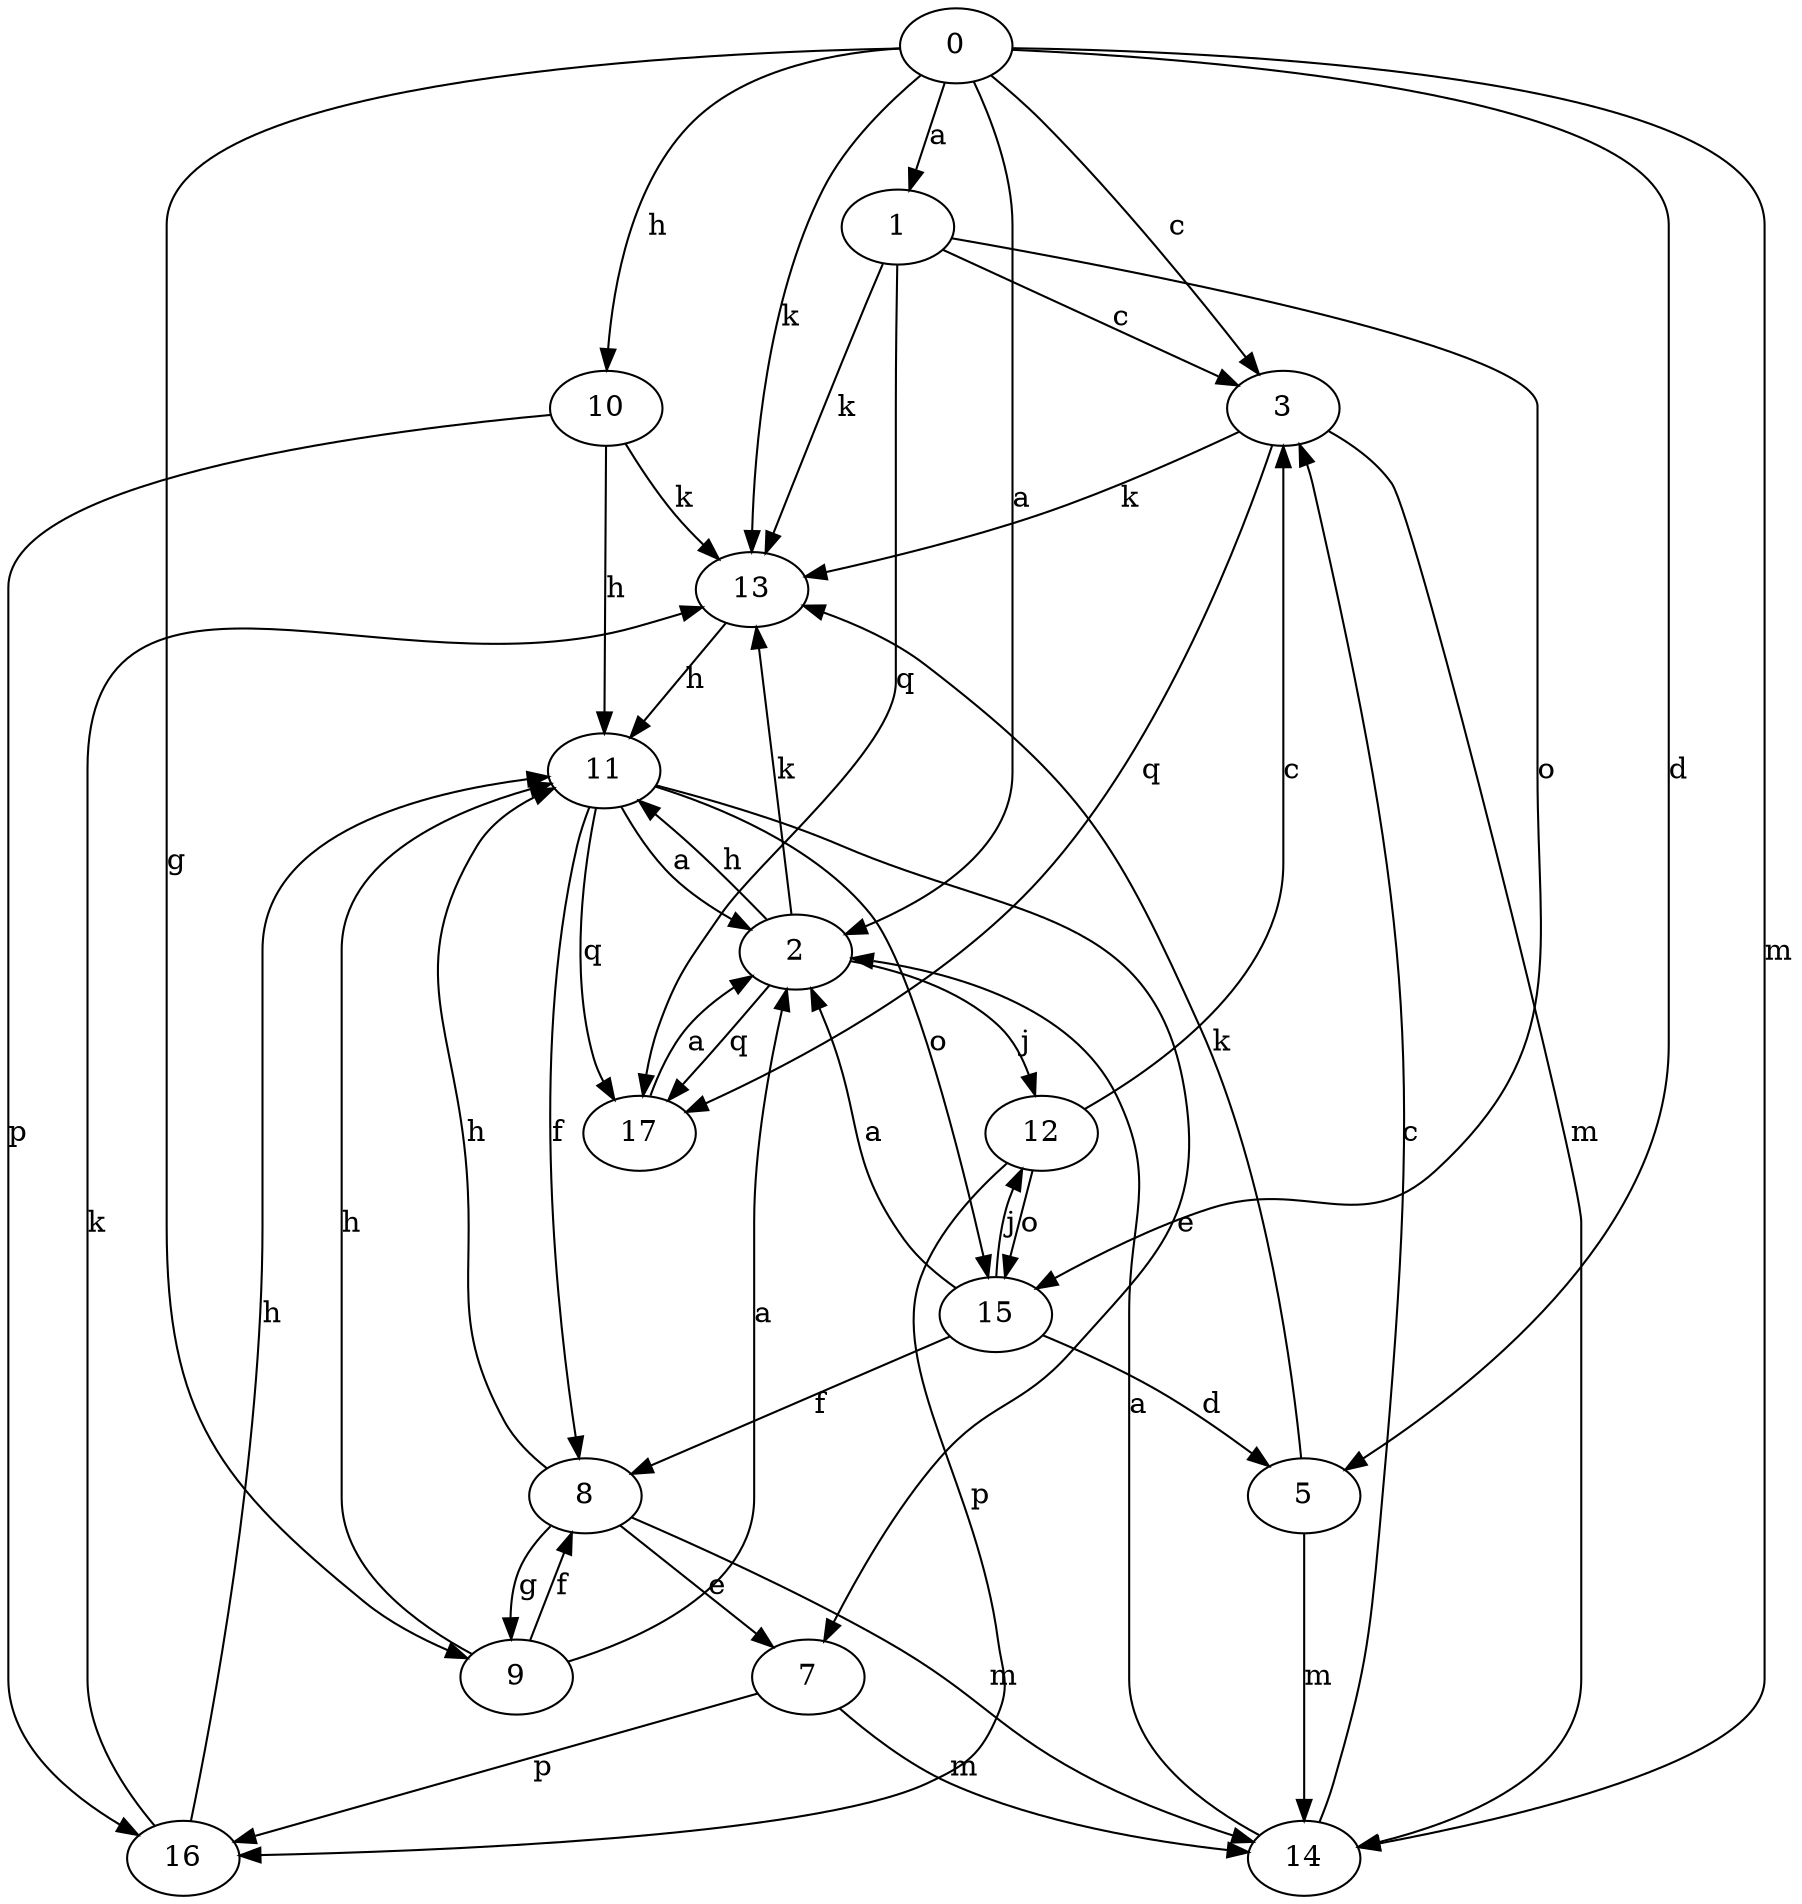strict digraph  {
1;
0;
2;
3;
5;
7;
8;
9;
10;
11;
12;
13;
14;
15;
16;
17;
1 -> 3  [label=c];
1 -> 13  [label=k];
1 -> 15  [label=o];
1 -> 17  [label=q];
0 -> 1  [label=a];
0 -> 2  [label=a];
0 -> 3  [label=c];
0 -> 5  [label=d];
0 -> 9  [label=g];
0 -> 10  [label=h];
0 -> 13  [label=k];
0 -> 14  [label=m];
2 -> 11  [label=h];
2 -> 12  [label=j];
2 -> 13  [label=k];
2 -> 17  [label=q];
3 -> 13  [label=k];
3 -> 14  [label=m];
3 -> 17  [label=q];
5 -> 13  [label=k];
5 -> 14  [label=m];
7 -> 14  [label=m];
7 -> 16  [label=p];
8 -> 7  [label=e];
8 -> 9  [label=g];
8 -> 11  [label=h];
8 -> 14  [label=m];
9 -> 2  [label=a];
9 -> 8  [label=f];
9 -> 11  [label=h];
10 -> 11  [label=h];
10 -> 13  [label=k];
10 -> 16  [label=p];
11 -> 2  [label=a];
11 -> 7  [label=e];
11 -> 8  [label=f];
11 -> 15  [label=o];
11 -> 17  [label=q];
12 -> 3  [label=c];
12 -> 15  [label=o];
12 -> 16  [label=p];
13 -> 11  [label=h];
14 -> 2  [label=a];
14 -> 3  [label=c];
15 -> 2  [label=a];
15 -> 5  [label=d];
15 -> 8  [label=f];
15 -> 12  [label=j];
16 -> 11  [label=h];
16 -> 13  [label=k];
17 -> 2  [label=a];
}
